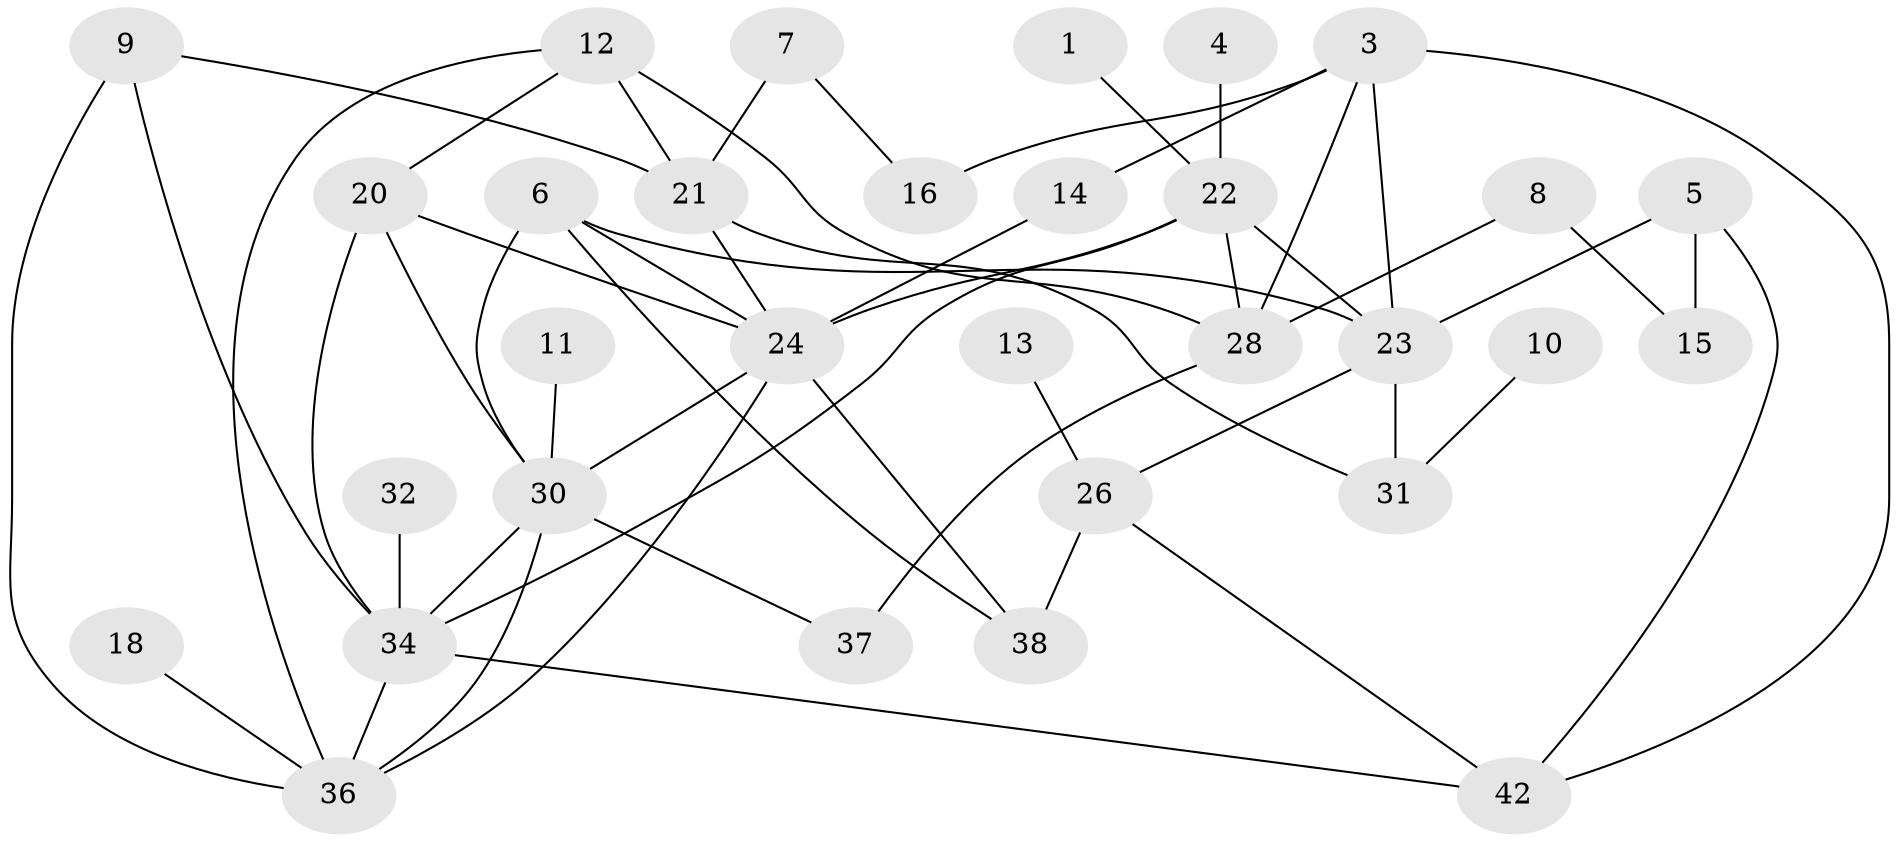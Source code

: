 // original degree distribution, {4: 0.14457831325301204, 1: 0.21686746987951808, 0: 0.10843373493975904, 3: 0.2289156626506024, 5: 0.060240963855421686, 2: 0.2289156626506024, 6: 0.012048192771084338}
// Generated by graph-tools (version 1.1) at 2025/49/03/09/25 03:49:04]
// undirected, 31 vertices, 53 edges
graph export_dot {
graph [start="1"]
  node [color=gray90,style=filled];
  1;
  3;
  4;
  5;
  6;
  7;
  8;
  9;
  10;
  11;
  12;
  13;
  14;
  15;
  16;
  18;
  20;
  21;
  22;
  23;
  24;
  26;
  28;
  30;
  31;
  32;
  34;
  36;
  37;
  38;
  42;
  1 -- 22 [weight=1.0];
  3 -- 14 [weight=1.0];
  3 -- 16 [weight=1.0];
  3 -- 23 [weight=1.0];
  3 -- 28 [weight=1.0];
  3 -- 42 [weight=1.0];
  4 -- 22 [weight=1.0];
  5 -- 15 [weight=1.0];
  5 -- 23 [weight=1.0];
  5 -- 42 [weight=1.0];
  6 -- 23 [weight=1.0];
  6 -- 24 [weight=1.0];
  6 -- 30 [weight=1.0];
  6 -- 38 [weight=1.0];
  7 -- 16 [weight=1.0];
  7 -- 21 [weight=1.0];
  8 -- 15 [weight=1.0];
  8 -- 28 [weight=1.0];
  9 -- 21 [weight=1.0];
  9 -- 34 [weight=1.0];
  9 -- 36 [weight=1.0];
  10 -- 31 [weight=1.0];
  11 -- 30 [weight=1.0];
  12 -- 20 [weight=1.0];
  12 -- 21 [weight=1.0];
  12 -- 28 [weight=1.0];
  12 -- 36 [weight=1.0];
  13 -- 26 [weight=1.0];
  14 -- 24 [weight=1.0];
  18 -- 36 [weight=1.0];
  20 -- 24 [weight=1.0];
  20 -- 30 [weight=1.0];
  20 -- 34 [weight=1.0];
  21 -- 24 [weight=1.0];
  21 -- 31 [weight=1.0];
  22 -- 23 [weight=1.0];
  22 -- 24 [weight=1.0];
  22 -- 28 [weight=1.0];
  22 -- 34 [weight=1.0];
  23 -- 26 [weight=1.0];
  23 -- 31 [weight=1.0];
  24 -- 30 [weight=1.0];
  24 -- 36 [weight=1.0];
  24 -- 38 [weight=1.0];
  26 -- 38 [weight=2.0];
  26 -- 42 [weight=1.0];
  28 -- 37 [weight=1.0];
  30 -- 34 [weight=1.0];
  30 -- 36 [weight=1.0];
  30 -- 37 [weight=1.0];
  32 -- 34 [weight=1.0];
  34 -- 36 [weight=1.0];
  34 -- 42 [weight=1.0];
}
